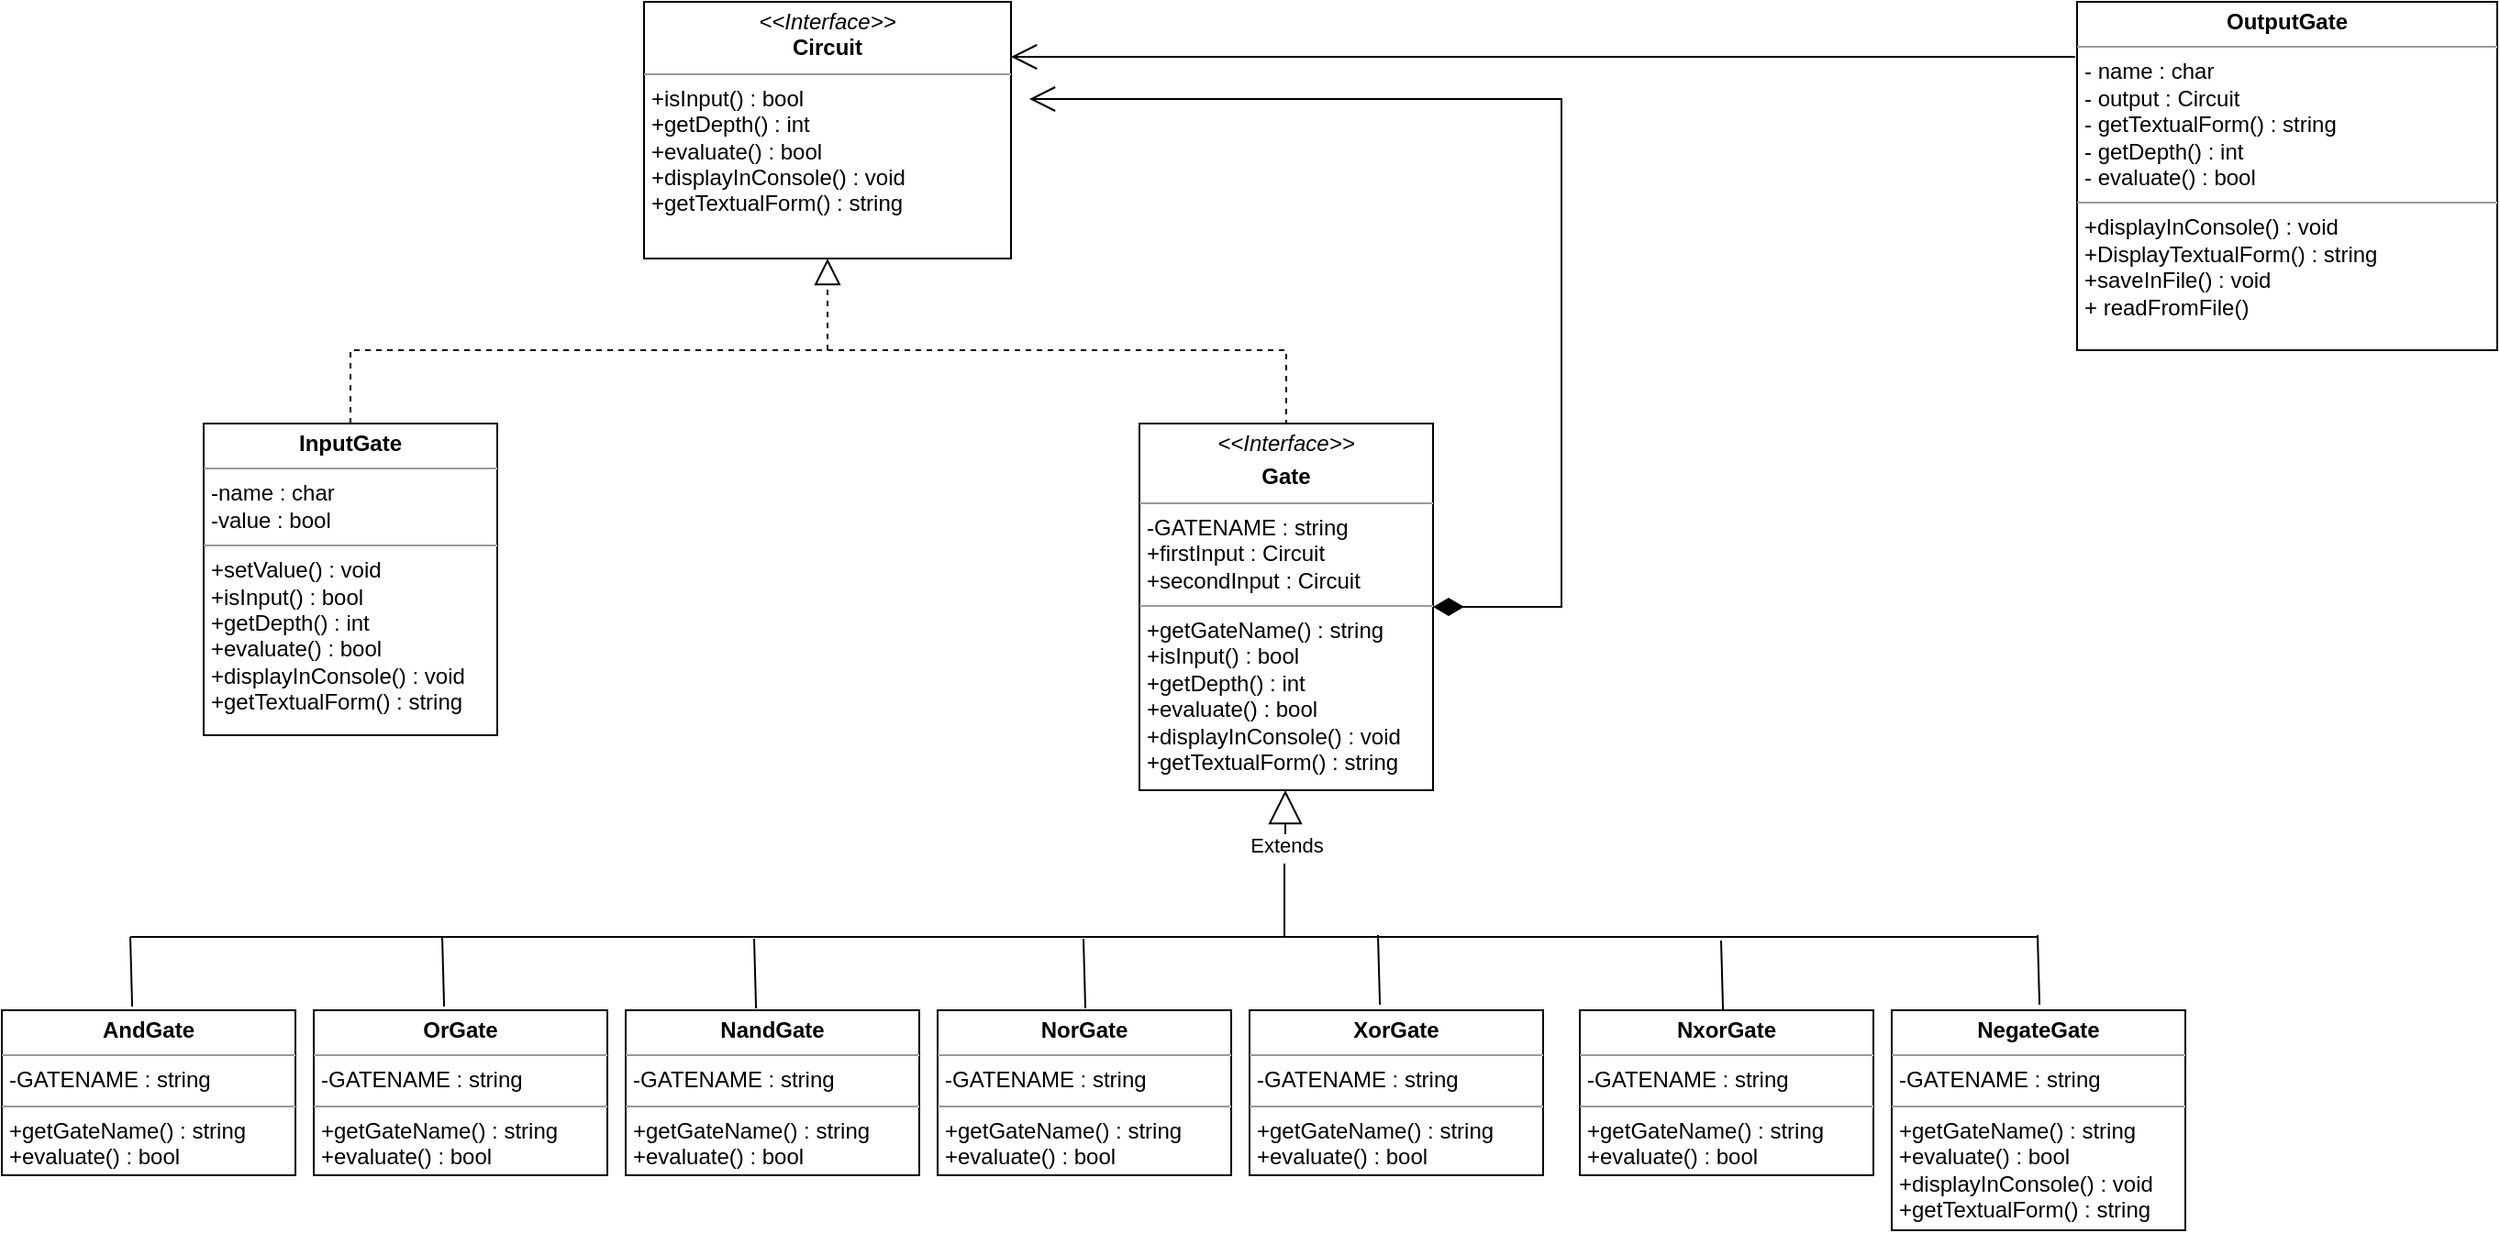 <mxfile version="16.2.7" type="device" pages="2"><diagram id="1zy7WgKS00_srB0eFC7j" name="Page-1"><mxGraphModel dx="2067" dy="621" grid="1" gridSize="10" guides="1" tooltips="1" connect="1" arrows="1" fold="1" page="1" pageScale="1" pageWidth="827" pageHeight="1169" math="0" shadow="0"><root><mxCell id="0"/><mxCell id="1" parent="0"/><mxCell id="NJwEq8qeYXZo4gsEcUO9-1" value="&lt;p style=&quot;margin: 0px ; margin-top: 4px ; text-align: center&quot;&gt;&lt;i&gt;&amp;lt;&amp;lt;Interface&amp;gt;&amp;gt;&lt;/i&gt;&lt;br&gt;&lt;b&gt;Circuit&lt;/b&gt;&lt;/p&gt;&lt;hr size=&quot;1&quot;&gt;&lt;p style=&quot;margin: 0px ; margin-left: 4px&quot;&gt;+isInput() : bool&amp;nbsp;&lt;/p&gt;&lt;p style=&quot;margin: 0px ; margin-left: 4px&quot;&gt;+getDepth() : int&amp;nbsp;&lt;/p&gt;&lt;p style=&quot;margin: 0px ; margin-left: 4px&quot;&gt;+evaluate() : bool&amp;nbsp;&lt;/p&gt;&lt;p style=&quot;margin: 0px ; margin-left: 4px&quot;&gt;+displayInConsole() : void&amp;nbsp;&lt;/p&gt;&lt;p style=&quot;margin: 0px ; margin-left: 4px&quot;&gt;+getTextualForm() : string&lt;br&gt;&lt;/p&gt;&lt;div id=&quot;SDCloudData&quot; style=&quot;display: none&quot;&gt;&lt;/div&gt;" style="verticalAlign=top;align=left;overflow=fill;fontSize=12;fontFamily=Helvetica;html=1;" vertex="1" parent="1"><mxGeometry x="280" y="10" width="200" height="140" as="geometry"/></mxCell><mxCell id="NJwEq8qeYXZo4gsEcUO9-2" value="&lt;p style=&quot;margin: 0px ; margin-top: 4px ; text-align: center&quot;&gt;&lt;b&gt;InputGate&lt;/b&gt;&lt;/p&gt;&lt;hr size=&quot;1&quot;&gt;&lt;p style=&quot;margin: 0px ; margin-left: 4px&quot;&gt;-name : char&lt;/p&gt;&lt;p style=&quot;margin: 0px ; margin-left: 4px&quot;&gt;-value : bool&lt;br&gt;&lt;/p&gt;&lt;div id=&quot;SDCloudData&quot; style=&quot;display: none&quot;&gt;&lt;/div&gt;&lt;hr size=&quot;1&quot;&gt;&lt;p style=&quot;margin: 0px ; margin-left: 4px&quot;&gt;+setValue() : void&amp;nbsp;&lt;/p&gt;&lt;p style=&quot;margin: 0px ; margin-left: 4px&quot;&gt;+isInput() : bool&lt;br&gt;+getDepth() : int&lt;br&gt;+evaluate() : bool&lt;br&gt;+displayInConsole() : void&lt;br&gt;&lt;/p&gt;&lt;p style=&quot;margin: 0px ; margin-left: 4px&quot;&gt;+getTextualForm() : string&lt;br&gt;&lt;/p&gt;&lt;div id=&quot;SDCloudData&quot; style=&quot;display: none&quot;&gt;&lt;/div&gt;" style="verticalAlign=top;align=left;overflow=fill;fontSize=12;fontFamily=Helvetica;html=1;" vertex="1" parent="1"><mxGeometry x="40" y="240" width="160" height="170" as="geometry"/></mxCell><mxCell id="NJwEq8qeYXZo4gsEcUO9-3" value="&lt;p style=&quot;margin: 0px ; margin-top: 4px ; text-align: center&quot;&gt;&lt;i&gt;&amp;lt;&amp;lt;Interface&amp;gt;&amp;gt;&lt;/i&gt;&lt;br&gt;&lt;/p&gt;&lt;p style=&quot;margin: 0px ; margin-top: 4px ; text-align: center&quot;&gt;&lt;b&gt;Gate&lt;/b&gt;&lt;/p&gt;&lt;hr size=&quot;1&quot;&gt;&lt;p style=&quot;margin: 0px ; margin-left: 4px&quot;&gt;-GATENAME : string&amp;nbsp;&lt;/p&gt;&lt;p style=&quot;margin: 0px ; margin-left: 4px&quot;&gt;+firstInput : Circuit&lt;br&gt;+secondInput : Circuit&lt;br&gt;&lt;/p&gt;&lt;div id=&quot;SDCloudData&quot; style=&quot;display: none&quot;&gt;&lt;/div&gt;&lt;hr size=&quot;1&quot;&gt;&lt;p style=&quot;margin: 0px ; margin-left: 4px&quot;&gt;+getGateName() : string&lt;br&gt;+isInput() : bool&lt;br&gt;+getDepth() : int&lt;br&gt;+evaluate() : bool&lt;br&gt;+displayInConsole() : void&lt;br&gt;+getTextualForm() : string&lt;br&gt;&lt;/p&gt;&lt;div id=&quot;SDCloudData&quot; style=&quot;display: none&quot;&gt;&lt;/div&gt;" style="verticalAlign=top;align=left;overflow=fill;fontSize=12;fontFamily=Helvetica;html=1;" vertex="1" parent="1"><mxGeometry x="550" y="240" width="160" height="200" as="geometry"/></mxCell><mxCell id="NJwEq8qeYXZo4gsEcUO9-5" value="&lt;p style=&quot;margin: 0px ; margin-top: 4px ; text-align: center&quot;&gt;&lt;b&gt;AndGate&lt;/b&gt;&lt;/p&gt;&lt;hr size=&quot;1&quot;&gt;&lt;p style=&quot;margin: 0px 0px 0px 4px&quot;&gt;-GATENAME : string&amp;nbsp;&lt;/p&gt;&lt;hr size=&quot;1&quot;&gt;&lt;p style=&quot;margin: 0px ; margin-left: 4px&quot;&gt;+getGateName() : string&lt;br&gt;&lt;/p&gt;&lt;p style=&quot;margin: 0px ; margin-left: 4px&quot;&gt;+evaluate() : bool&lt;br&gt;&lt;/p&gt;" style="verticalAlign=top;align=left;overflow=fill;fontSize=12;fontFamily=Helvetica;html=1;" vertex="1" parent="1"><mxGeometry x="-70" y="560" width="160" height="90" as="geometry"/></mxCell><mxCell id="NJwEq8qeYXZo4gsEcUO9-6" value="&lt;p style=&quot;margin: 0px ; margin-top: 4px ; text-align: center&quot;&gt;&lt;b&gt;OrGate&lt;/b&gt;&lt;/p&gt;&lt;hr size=&quot;1&quot;&gt;&lt;p style=&quot;margin: 0px 0px 0px 4px&quot;&gt;-GATENAME : string&amp;nbsp;&lt;/p&gt;&lt;hr size=&quot;1&quot;&gt;&lt;p style=&quot;margin: 0px ; margin-left: 4px&quot;&gt;+getGateName() : string&lt;br&gt;&lt;/p&gt;&lt;p style=&quot;margin: 0px ; margin-left: 4px&quot;&gt;+evaluate() : bool&lt;br&gt;&lt;/p&gt;" style="verticalAlign=top;align=left;overflow=fill;fontSize=12;fontFamily=Helvetica;html=1;" vertex="1" parent="1"><mxGeometry x="100" y="560" width="160" height="90" as="geometry"/></mxCell><mxCell id="NJwEq8qeYXZo4gsEcUO9-7" value="&lt;p style=&quot;margin: 0px ; margin-top: 4px ; text-align: center&quot;&gt;&lt;b&gt;NandGate&lt;/b&gt;&lt;/p&gt;&lt;hr size=&quot;1&quot;&gt;&lt;p style=&quot;margin: 0px 0px 0px 4px&quot;&gt;-GATENAME : string&amp;nbsp;&lt;/p&gt;&lt;hr size=&quot;1&quot;&gt;&lt;p style=&quot;margin: 0px ; margin-left: 4px&quot;&gt;+getGateName() : string&lt;br&gt;&lt;/p&gt;&lt;p style=&quot;margin: 0px ; margin-left: 4px&quot;&gt;+evaluate() : bool&lt;br&gt;&lt;/p&gt;" style="verticalAlign=top;align=left;overflow=fill;fontSize=12;fontFamily=Helvetica;html=1;" vertex="1" parent="1"><mxGeometry x="270" y="560" width="160" height="90" as="geometry"/></mxCell><mxCell id="NJwEq8qeYXZo4gsEcUO9-8" value="&lt;p style=&quot;margin: 0px ; margin-top: 4px ; text-align: center&quot;&gt;&lt;b&gt;NorGate&lt;/b&gt;&lt;/p&gt;&lt;hr size=&quot;1&quot;&gt;&lt;p style=&quot;margin: 0px 0px 0px 4px&quot;&gt;-GATENAME : string&amp;nbsp;&lt;/p&gt;&lt;hr size=&quot;1&quot;&gt;&lt;p style=&quot;margin: 0px ; margin-left: 4px&quot;&gt;+getGateName() : string&lt;br&gt;&lt;/p&gt;&lt;p style=&quot;margin: 0px ; margin-left: 4px&quot;&gt;+evaluate() : bool&lt;br&gt;&lt;/p&gt;" style="verticalAlign=top;align=left;overflow=fill;fontSize=12;fontFamily=Helvetica;html=1;" vertex="1" parent="1"><mxGeometry x="440" y="560" width="160" height="90" as="geometry"/></mxCell><mxCell id="NJwEq8qeYXZo4gsEcUO9-9" value="&lt;p style=&quot;margin: 0px ; margin-top: 4px ; text-align: center&quot;&gt;&lt;b&gt;XorGate&lt;/b&gt;&lt;/p&gt;&lt;hr size=&quot;1&quot;&gt;&lt;p style=&quot;margin: 0px 0px 0px 4px&quot;&gt;-GATENAME : string&amp;nbsp;&lt;/p&gt;&lt;hr size=&quot;1&quot;&gt;&lt;p style=&quot;margin: 0px ; margin-left: 4px&quot;&gt;+getGateName() : string&lt;br&gt;&lt;/p&gt;&lt;p style=&quot;margin: 0px ; margin-left: 4px&quot;&gt;+evaluate() : bool&lt;br&gt;&lt;/p&gt;" style="verticalAlign=top;align=left;overflow=fill;fontSize=12;fontFamily=Helvetica;html=1;" vertex="1" parent="1"><mxGeometry x="610" y="560" width="160" height="90" as="geometry"/></mxCell><mxCell id="NJwEq8qeYXZo4gsEcUO9-10" value="&lt;p style=&quot;margin: 0px ; margin-top: 4px ; text-align: center&quot;&gt;&lt;b&gt;NxorGate&lt;/b&gt;&lt;/p&gt;&lt;hr size=&quot;1&quot;&gt;&lt;p style=&quot;margin: 0px 0px 0px 4px&quot;&gt;-GATENAME : string&amp;nbsp;&lt;/p&gt;&lt;hr size=&quot;1&quot;&gt;&lt;p style=&quot;margin: 0px ; margin-left: 4px&quot;&gt;+getGateName() : string&lt;br&gt;&lt;/p&gt;&lt;p style=&quot;margin: 0px ; margin-left: 4px&quot;&gt;+evaluate() : bool&lt;br&gt;&lt;/p&gt;" style="verticalAlign=top;align=left;overflow=fill;fontSize=12;fontFamily=Helvetica;html=1;" vertex="1" parent="1"><mxGeometry x="790" y="560" width="160" height="90" as="geometry"/></mxCell><mxCell id="NJwEq8qeYXZo4gsEcUO9-11" value="&lt;p style=&quot;margin: 0px ; margin-top: 4px ; text-align: center&quot;&gt;&lt;b&gt;NegateGate&lt;/b&gt;&lt;/p&gt;&lt;hr size=&quot;1&quot;&gt;&lt;p style=&quot;margin: 0px 0px 0px 4px&quot;&gt;-GATENAME : string&amp;nbsp;&lt;/p&gt;&lt;hr size=&quot;1&quot;&gt;&lt;p style=&quot;margin: 0px ; margin-left: 4px&quot;&gt;+getGateName() : string&lt;br&gt;&lt;/p&gt;&lt;p style=&quot;margin: 0px ; margin-left: 4px&quot;&gt;+evaluate() : bool&lt;br&gt;&lt;/p&gt;&lt;p style=&quot;margin: 0px ; margin-left: 4px&quot;&gt;+displayInConsole() : void&lt;br&gt;+getTextualForm() : string&lt;br&gt;&lt;/p&gt;" style="verticalAlign=top;align=left;overflow=fill;fontSize=12;fontFamily=Helvetica;html=1;" vertex="1" parent="1"><mxGeometry x="960" y="560" width="160" height="120" as="geometry"/></mxCell><mxCell id="NJwEq8qeYXZo4gsEcUO9-12" value="" style="endArrow=block;dashed=1;endFill=0;endSize=12;html=1;rounded=0;entryX=0.5;entryY=1;entryDx=0;entryDy=0;exitX=0.5;exitY=0;exitDx=0;exitDy=0;" edge="1" parent="1" source="NJwEq8qeYXZo4gsEcUO9-2" target="NJwEq8qeYXZo4gsEcUO9-1"><mxGeometry width="160" relative="1" as="geometry"><mxPoint x="380" y="250" as="sourcePoint"/><mxPoint x="460" y="270" as="targetPoint"/><Array as="points"><mxPoint x="120" y="200"/><mxPoint x="250" y="200"/><mxPoint x="320" y="200"/><mxPoint x="380" y="200"/></Array></mxGeometry></mxCell><mxCell id="NJwEq8qeYXZo4gsEcUO9-14" value="" style="endArrow=none;dashed=1;html=1;rounded=0;entryX=0.5;entryY=0;entryDx=0;entryDy=0;" edge="1" parent="1" target="NJwEq8qeYXZo4gsEcUO9-3"><mxGeometry width="50" height="50" relative="1" as="geometry"><mxPoint x="380" y="200" as="sourcePoint"/><mxPoint x="410" y="250" as="targetPoint"/><Array as="points"><mxPoint x="630" y="200"/></Array></mxGeometry></mxCell><mxCell id="NJwEq8qeYXZo4gsEcUO9-18" value="Extends" style="endArrow=block;endSize=16;endFill=0;html=1;rounded=0;" edge="1" parent="1"><mxGeometry x="-1" width="160" relative="1" as="geometry"><mxPoint x="629.5" y="470" as="sourcePoint"/><mxPoint x="629.5" y="440" as="targetPoint"/><mxPoint as="offset"/></mxGeometry></mxCell><mxCell id="NJwEq8qeYXZo4gsEcUO9-19" value="" style="endArrow=none;html=1;rounded=0;" edge="1" parent="1"><mxGeometry width="50" height="50" relative="1" as="geometry"><mxPoint y="520" as="sourcePoint"/><mxPoint x="1040" y="520" as="targetPoint"/></mxGeometry></mxCell><mxCell id="NJwEq8qeYXZo4gsEcUO9-20" value="" style="endArrow=none;html=1;rounded=0;exitX=0.444;exitY=-0.022;exitDx=0;exitDy=0;exitPerimeter=0;" edge="1" parent="1" source="NJwEq8qeYXZo4gsEcUO9-5"><mxGeometry width="50" height="50" relative="1" as="geometry"><mxPoint y="550" as="sourcePoint"/><mxPoint y="520" as="targetPoint"/></mxGeometry></mxCell><mxCell id="NJwEq8qeYXZo4gsEcUO9-21" value="" style="endArrow=none;html=1;rounded=0;exitX=0.444;exitY=-0.022;exitDx=0;exitDy=0;exitPerimeter=0;" edge="1" parent="1"><mxGeometry width="50" height="50" relative="1" as="geometry"><mxPoint x="171.04" y="558.02" as="sourcePoint"/><mxPoint x="170" y="520" as="targetPoint"/></mxGeometry></mxCell><mxCell id="NJwEq8qeYXZo4gsEcUO9-22" value="" style="endArrow=none;html=1;rounded=0;exitX=0.444;exitY=-0.022;exitDx=0;exitDy=0;exitPerimeter=0;" edge="1" parent="1"><mxGeometry width="50" height="50" relative="1" as="geometry"><mxPoint x="341.04" y="559" as="sourcePoint"/><mxPoint x="340" y="520.98" as="targetPoint"/></mxGeometry></mxCell><mxCell id="NJwEq8qeYXZo4gsEcUO9-23" value="" style="endArrow=none;html=1;rounded=0;exitX=0.444;exitY=-0.022;exitDx=0;exitDy=0;exitPerimeter=0;" edge="1" parent="1"><mxGeometry width="50" height="50" relative="1" as="geometry"><mxPoint x="520.52" y="559" as="sourcePoint"/><mxPoint x="519.48" y="520.98" as="targetPoint"/></mxGeometry></mxCell><mxCell id="NJwEq8qeYXZo4gsEcUO9-24" value="" style="endArrow=none;html=1;rounded=0;exitX=0.444;exitY=-0.022;exitDx=0;exitDy=0;exitPerimeter=0;" edge="1" parent="1"><mxGeometry width="50" height="50" relative="1" as="geometry"><mxPoint x="681.04" y="557" as="sourcePoint"/><mxPoint x="680" y="518.98" as="targetPoint"/></mxGeometry></mxCell><mxCell id="NJwEq8qeYXZo4gsEcUO9-25" value="" style="endArrow=none;html=1;rounded=0;exitX=0.444;exitY=-0.022;exitDx=0;exitDy=0;exitPerimeter=0;" edge="1" parent="1"><mxGeometry width="50" height="50" relative="1" as="geometry"><mxPoint x="868.04" y="560.02" as="sourcePoint"/><mxPoint x="867" y="522" as="targetPoint"/></mxGeometry></mxCell><mxCell id="NJwEq8qeYXZo4gsEcUO9-26" value="" style="endArrow=none;html=1;rounded=0;exitX=0.444;exitY=-0.022;exitDx=0;exitDy=0;exitPerimeter=0;" edge="1" parent="1"><mxGeometry width="50" height="50" relative="1" as="geometry"><mxPoint x="1040.52" y="557" as="sourcePoint"/><mxPoint x="1039.48" y="518.98" as="targetPoint"/></mxGeometry></mxCell><mxCell id="NJwEq8qeYXZo4gsEcUO9-27" value="" style="endArrow=none;html=1;rounded=0;" edge="1" parent="1"><mxGeometry width="50" height="50" relative="1" as="geometry"><mxPoint x="629" y="520" as="sourcePoint"/><mxPoint x="629" y="480" as="targetPoint"/></mxGeometry></mxCell><mxCell id="NJwEq8qeYXZo4gsEcUO9-29" value="" style="endArrow=open;html=1;endSize=12;startArrow=diamondThin;startSize=14;startFill=1;edgeStyle=orthogonalEdgeStyle;align=left;verticalAlign=bottom;rounded=0;exitX=1;exitY=0.5;exitDx=0;exitDy=0;" edge="1" parent="1" source="NJwEq8qeYXZo4gsEcUO9-3"><mxGeometry x="-1" y="3" relative="1" as="geometry"><mxPoint x="720" y="350" as="sourcePoint"/><mxPoint x="490" y="63" as="targetPoint"/><Array as="points"><mxPoint x="780" y="340"/><mxPoint x="780" y="63"/></Array></mxGeometry></mxCell><mxCell id="NJwEq8qeYXZo4gsEcUO9-31" value="" style="endArrow=open;endFill=1;endSize=12;html=1;rounded=0;" edge="1" parent="1"><mxGeometry width="160" relative="1" as="geometry"><mxPoint x="1060" y="40" as="sourcePoint"/><mxPoint x="480" y="40" as="targetPoint"/></mxGeometry></mxCell><mxCell id="NJwEq8qeYXZo4gsEcUO9-32" value="&lt;p style=&quot;margin: 0px ; margin-top: 4px ; text-align: center&quot;&gt;&lt;b&gt;OutputGate&lt;/b&gt;&lt;/p&gt;&lt;hr size=&quot;1&quot;&gt;&lt;p style=&quot;margin: 0px ; margin-left: 4px&quot;&gt;- name : char&lt;/p&gt;&lt;p style=&quot;margin: 0px ; margin-left: 4px&quot;&gt;- output : Circuit&lt;/p&gt;&lt;p style=&quot;margin: 0px ; margin-left: 4px&quot;&gt;- getTextualForm() : string&lt;/p&gt;&lt;p style=&quot;margin: 0px ; margin-left: 4px&quot;&gt;- getDepth() : int&lt;/p&gt;&lt;p style=&quot;margin: 0px ; margin-left: 4px&quot;&gt;- evaluate() : bool&lt;/p&gt;&lt;hr size=&quot;1&quot;&gt;&lt;p style=&quot;margin: 0px 0px 0px 4px&quot;&gt;+displayInConsole() : void&lt;br&gt;+DisplayTextualForm() : string&lt;br&gt;&lt;/p&gt;&lt;p style=&quot;margin: 0px 0px 0px 4px&quot;&gt;+saveInFile() : void&lt;/p&gt;&lt;p style=&quot;margin: 0px 0px 0px 4px&quot;&gt;+ readFromFile()&lt;/p&gt;" style="verticalAlign=top;align=left;overflow=fill;fontSize=12;fontFamily=Helvetica;html=1;" vertex="1" parent="1"><mxGeometry x="1061" y="10" width="229" height="190" as="geometry"/></mxCell></root></mxGraphModel></diagram><diagram id="PVrfi3NsjNNoHwfx2shD" name="Page-1"><mxGraphModel><root><mxCell id="0"/><mxCell id="1" parent="0"/></root></mxGraphModel></diagram></mxfile>
